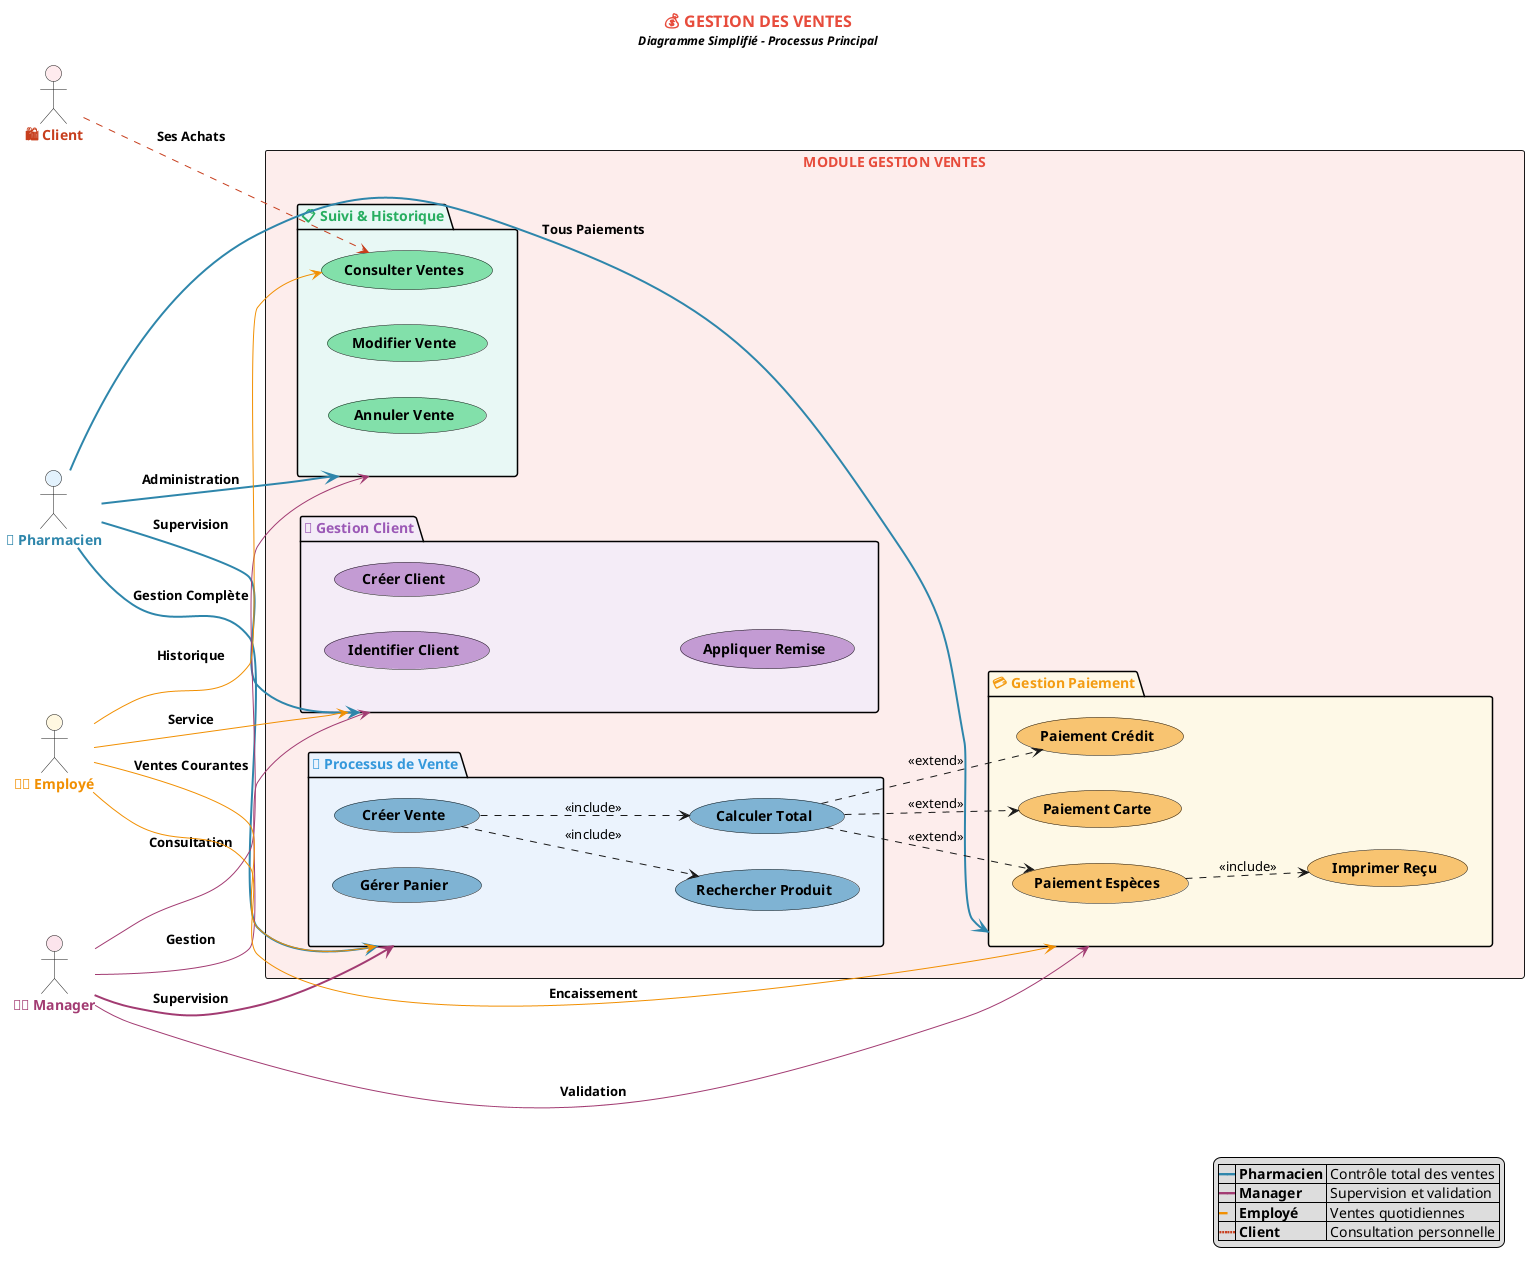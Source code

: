 @startuml Sales Management - Simplified Use Cases

!define PRIMARY_COLOR #E74C3C
!define SECONDARY_COLOR #3498DB
!define SUCCESS_COLOR #27AE60
!define WARNING_COLOR #F39C12

title <color:#E74C3C><size:16><b>💰 GESTION DES VENTES</b></size></color>\n<size:12><i>Diagramme Simplifié - Processus Principal</i></size>

left to right direction

actor "<color:#2E86AB><b>💊 Pharmacien</b></color>" as Pharmacist #E3F2FD
actor "<color:#A23B72><b>👨‍💼 Manager</b></color>" as Manager #FCE4EC
actor "<color:#F18F01><b>👩‍💼 Employé</b></color>" as Employee #FFF8E1
actor "<color:#C73E1D><b>🛍️ Client</b></color>" as Customer #FFEBEE

rectangle "<color:#E74C3C><b>MODULE GESTION VENTES</b></color>" as SalesModule #FDEDEC {

  package "<color:#3498DB><b>🛒 Processus de Vente</b></color>" as SalesProcess #EBF3FD {
    usecase "<b>Créer Vente</b>" as UC_CreateSale #7FB3D3
    usecase "<b>Rechercher Produit</b>" as UC_SearchProduct #7FB3D3
    usecase "<b>Gérer Panier</b>" as UC_ManageCart #7FB3D3
    usecase "<b>Calculer Total</b>" as UC_CalculateTotal #7FB3D3
  }

  package "<color:#F39C12><b>💳 Gestion Paiement</b></color>" as PaymentProcess #FEF9E7 {
    usecase "<b>Paiement Espèces</b>" as UC_CashPayment #F8C471
    usecase "<b>Paiement Carte</b>" as UC_CardPayment #F8C471
    usecase "<b>Paiement Crédit</b>" as UC_CreditPayment #F8C471
    usecase "<b>Imprimer Reçu</b>" as UC_PrintReceipt #F8C471
  }

  package "<color:#27AE60><b>📋 Suivi & Historique</b></color>" as HistoryProcess #E8F8F5 {
    usecase "<b>Consulter Ventes</b>" as UC_ViewSales #82E0AA
    usecase "<b>Modifier Vente</b>" as UC_ModifySale #82E0AA
    usecase "<b>Annuler Vente</b>" as UC_CancelSale #82E0AA
  }

  package "<color:#9B59B6><b>👥 Gestion Client</b></color>" as CustomerProcess #F4ECF7 {
    usecase "<b>Identifier Client</b>" as UC_IdentifyCustomer #C39BD3
    usecase "<b>Créer Client</b>" as UC_CreateCustomer #C39BD3
    usecase "<b>Appliquer Remise</b>" as UC_ApplyDiscount #C39BD3
  }
}

' Relations simplifiées par niveau d'accès
Pharmacist -[#2E86AB,thickness=2]-> SalesProcess : "<b>Gestion Complète</b>"
Pharmacist -[#2E86AB,thickness=2]-> PaymentProcess : "<b>Tous Paiements</b>"
Pharmacist -[#2E86AB,thickness=2]-> HistoryProcess : "<b>Administration</b>"
Pharmacist -[#2E86AB,thickness=2]-> CustomerProcess : "<b>Supervision</b>"

Manager -[#A23B72,thickness=2]-> SalesProcess : "<b>Supervision</b>"
Manager -[#A23B72,thickness=1]-> PaymentProcess : "<b>Validation</b>"
Manager -[#A23B72,thickness=1]-> HistoryProcess : "<b>Consultation</b>"
Manager -[#A23B72,thickness=1]-> CustomerProcess : "<b>Gestion</b>"

Employee -[#F18F01,thickness=1]-> SalesProcess : "<b>Ventes Courantes</b>"
Employee -[#F18F01,thickness=1]-> PaymentProcess : "<b>Encaissement</b>"
Employee -[#F18F01,thickness=1]-> UC_ViewSales : "<b>Historique</b>"
Employee -[#F18F01,thickness=1]-> CustomerProcess : "<b>Service</b>"

Customer -[#C73E1D,dashed]-> UC_ViewSales : "<b>Ses Achats</b>"

' Relations fonctionnelles simplifiées
UC_CreateSale ..> UC_SearchProduct : <<include>>
UC_CreateSale ..> UC_CalculateTotal : <<include>>
UC_CalculateTotal ..> UC_CashPayment : <<extend>>
UC_CalculateTotal ..> UC_CardPayment : <<extend>>
UC_CalculateTotal ..> UC_CreditPayment : <<extend>>
UC_CashPayment ..> UC_PrintReceipt : <<include>>

' Légende claire
legend bottom right
|<color:#2E86AB>━━</color>| **Pharmacien** | Contrôle total des ventes |
|<color:#A23B72>━━</color>| **Manager** | Supervision et validation |
|<color:#F18F01>━</color>| **Employé** | Ventes quotidiennes |
|<color:#C73E1D>┅┅</color>| **Client** | Consultation personnelle |
endlegend

@enduml
